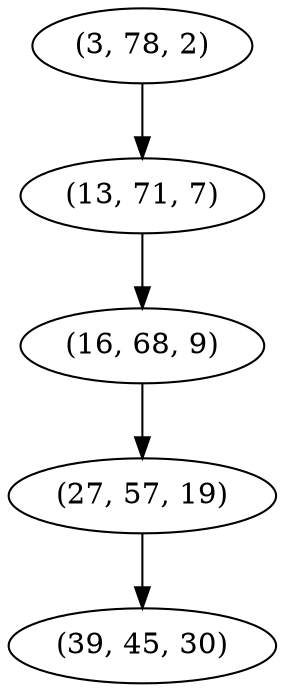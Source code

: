 digraph tree {
    "(3, 78, 2)";
    "(13, 71, 7)";
    "(16, 68, 9)";
    "(27, 57, 19)";
    "(39, 45, 30)";
    "(3, 78, 2)" -> "(13, 71, 7)";
    "(13, 71, 7)" -> "(16, 68, 9)";
    "(16, 68, 9)" -> "(27, 57, 19)";
    "(27, 57, 19)" -> "(39, 45, 30)";
}

